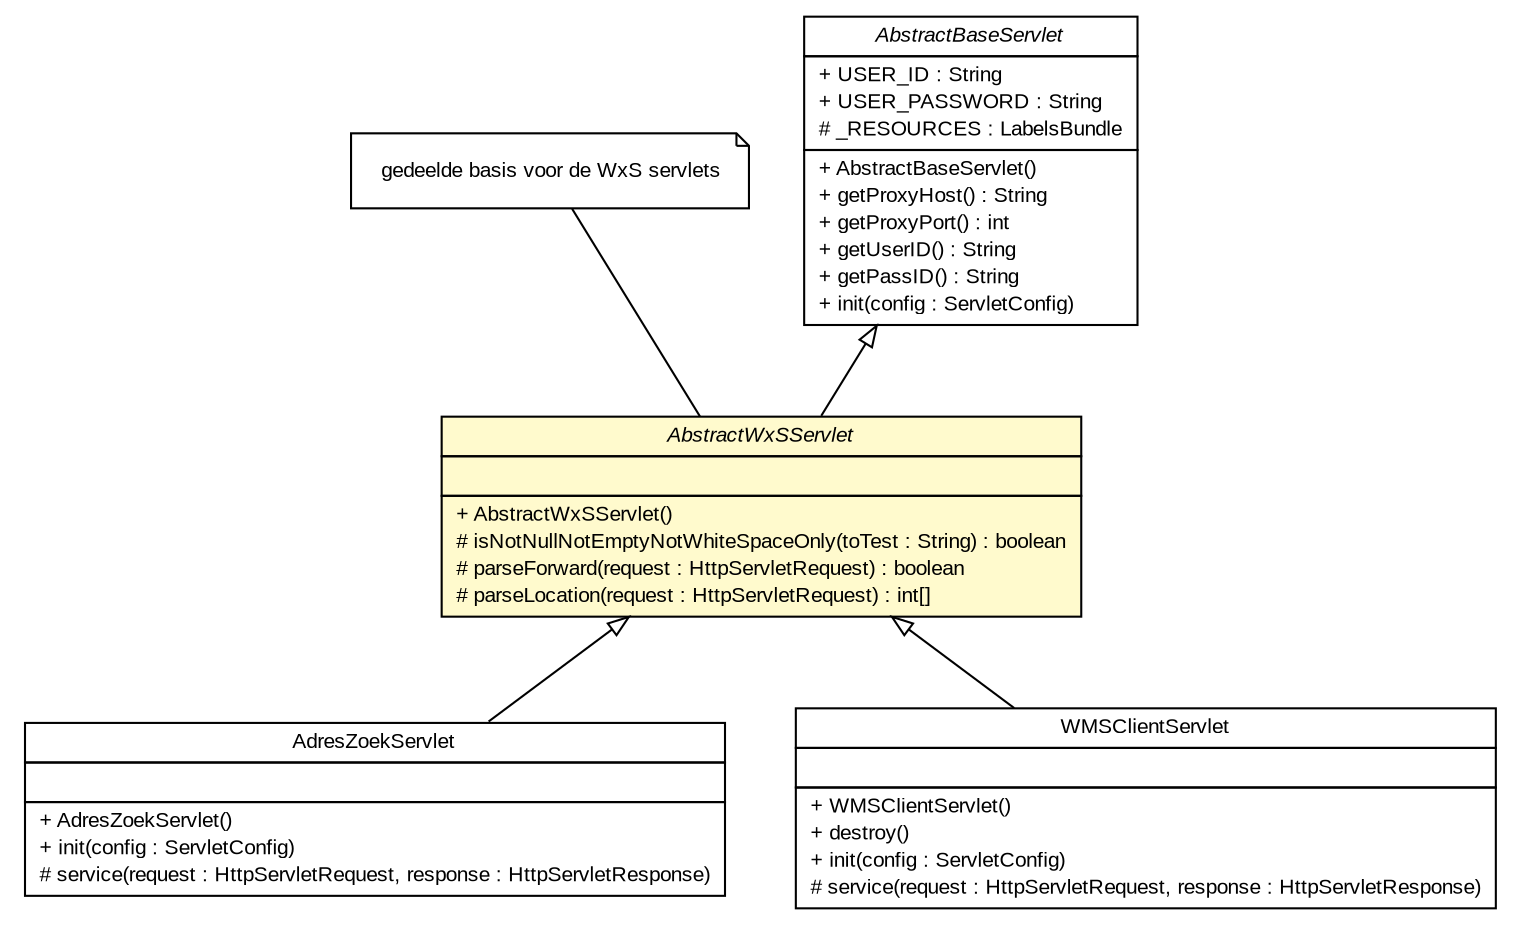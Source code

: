 #!/usr/local/bin/dot
#
# Class diagram 
# Generated by UMLGraph version R5_6 (http://www.umlgraph.org/)
#

digraph G {
	edge [fontname="arial",fontsize=10,labelfontname="arial",labelfontsize=10];
	node [fontname="arial",fontsize=10,shape=plaintext];
	nodesep=0.25;
	ranksep=0.5;
	// nl.mineleni.cbsviewer.servlet.AbstractWxSServlet
	c1434 [label=<<table title="nl.mineleni.cbsviewer.servlet.AbstractWxSServlet" border="0" cellborder="1" cellspacing="0" cellpadding="2" port="p" bgcolor="lemonChiffon" href="./AbstractWxSServlet.html">
		<tr><td><table border="0" cellspacing="0" cellpadding="1">
<tr><td align="center" balign="center"><font face="arial italic"> AbstractWxSServlet </font></td></tr>
		</table></td></tr>
		<tr><td><table border="0" cellspacing="0" cellpadding="1">
<tr><td align="left" balign="left">  </td></tr>
		</table></td></tr>
		<tr><td><table border="0" cellspacing="0" cellpadding="1">
<tr><td align="left" balign="left"> + AbstractWxSServlet() </td></tr>
<tr><td align="left" balign="left"> # isNotNullNotEmptyNotWhiteSpaceOnly(toTest : String) : boolean </td></tr>
<tr><td align="left" balign="left"> # parseForward(request : HttpServletRequest) : boolean </td></tr>
<tr><td align="left" balign="left"> # parseLocation(request : HttpServletRequest) : int[] </td></tr>
		</table></td></tr>
		</table>>, URL="./AbstractWxSServlet.html", fontname="arial", fontcolor="black", fontsize=10.0];
	// Note annotation
	n0cc1434 [label=<<table title="nl.mineleni.cbsviewer.servlet.AbstractWxSServlet" border="0" cellborder="0" cellspacing="0" cellpadding="2" port="p" href="./AbstractWxSServlet.html">
		<tr><td><table border="0" cellspacing="0" cellpadding="1">
<tr><td align="left" balign="left"> gedeelde basis voor de WxS servlets </td></tr>
		</table></td></tr>
		</table>>, fontname="arial", fontcolor="black", fontsize=10.0, shape=note];
	n0cc1434 -> c1434:p[arrowhead=none];
	// nl.mineleni.cbsviewer.servlet.AbstractBaseServlet
	c1435 [label=<<table title="nl.mineleni.cbsviewer.servlet.AbstractBaseServlet" border="0" cellborder="1" cellspacing="0" cellpadding="2" port="p" href="./AbstractBaseServlet.html">
		<tr><td><table border="0" cellspacing="0" cellpadding="1">
<tr><td align="center" balign="center"><font face="arial italic"> AbstractBaseServlet </font></td></tr>
		</table></td></tr>
		<tr><td><table border="0" cellspacing="0" cellpadding="1">
<tr><td align="left" balign="left"> + USER_ID : String </td></tr>
<tr><td align="left" balign="left"> + USER_PASSWORD : String </td></tr>
<tr><td align="left" balign="left"> # _RESOURCES : LabelsBundle </td></tr>
		</table></td></tr>
		<tr><td><table border="0" cellspacing="0" cellpadding="1">
<tr><td align="left" balign="left"> + AbstractBaseServlet() </td></tr>
<tr><td align="left" balign="left"> + getProxyHost() : String </td></tr>
<tr><td align="left" balign="left"> + getProxyPort() : int </td></tr>
<tr><td align="left" balign="left"> + getUserID() : String </td></tr>
<tr><td align="left" balign="left"> + getPassID() : String </td></tr>
<tr><td align="left" balign="left"> + init(config : ServletConfig) </td></tr>
		</table></td></tr>
		</table>>, URL="./AbstractBaseServlet.html", fontname="arial", fontcolor="black", fontsize=10.0];
	// nl.mineleni.cbsviewer.servlet.gazetteer.AdresZoekServlet
	c1436 [label=<<table title="nl.mineleni.cbsviewer.servlet.gazetteer.AdresZoekServlet" border="0" cellborder="1" cellspacing="0" cellpadding="2" port="p" href="./gazetteer/AdresZoekServlet.html">
		<tr><td><table border="0" cellspacing="0" cellpadding="1">
<tr><td align="center" balign="center"> AdresZoekServlet </td></tr>
		</table></td></tr>
		<tr><td><table border="0" cellspacing="0" cellpadding="1">
<tr><td align="left" balign="left">  </td></tr>
		</table></td></tr>
		<tr><td><table border="0" cellspacing="0" cellpadding="1">
<tr><td align="left" balign="left"> + AdresZoekServlet() </td></tr>
<tr><td align="left" balign="left"> + init(config : ServletConfig) </td></tr>
<tr><td align="left" balign="left"> # service(request : HttpServletRequest, response : HttpServletResponse) </td></tr>
		</table></td></tr>
		</table>>, URL="./gazetteer/AdresZoekServlet.html", fontname="arial", fontcolor="black", fontsize=10.0];
	// nl.mineleni.cbsviewer.servlet.wms.WMSClientServlet
	c1440 [label=<<table title="nl.mineleni.cbsviewer.servlet.wms.WMSClientServlet" border="0" cellborder="1" cellspacing="0" cellpadding="2" port="p" href="./wms/WMSClientServlet.html">
		<tr><td><table border="0" cellspacing="0" cellpadding="1">
<tr><td align="center" balign="center"> WMSClientServlet </td></tr>
		</table></td></tr>
		<tr><td><table border="0" cellspacing="0" cellpadding="1">
<tr><td align="left" balign="left">  </td></tr>
		</table></td></tr>
		<tr><td><table border="0" cellspacing="0" cellpadding="1">
<tr><td align="left" balign="left"> + WMSClientServlet() </td></tr>
<tr><td align="left" balign="left"> + destroy() </td></tr>
<tr><td align="left" balign="left"> + init(config : ServletConfig) </td></tr>
<tr><td align="left" balign="left"> # service(request : HttpServletRequest, response : HttpServletResponse) </td></tr>
		</table></td></tr>
		</table>>, URL="./wms/WMSClientServlet.html", fontname="arial", fontcolor="black", fontsize=10.0];
	//nl.mineleni.cbsviewer.servlet.AbstractWxSServlet extends nl.mineleni.cbsviewer.servlet.AbstractBaseServlet
	c1435:p -> c1434:p [dir=back,arrowtail=empty];
	//nl.mineleni.cbsviewer.servlet.gazetteer.AdresZoekServlet extends nl.mineleni.cbsviewer.servlet.AbstractWxSServlet
	c1434:p -> c1436:p [dir=back,arrowtail=empty];
	//nl.mineleni.cbsviewer.servlet.wms.WMSClientServlet extends nl.mineleni.cbsviewer.servlet.AbstractWxSServlet
	c1434:p -> c1440:p [dir=back,arrowtail=empty];
}

